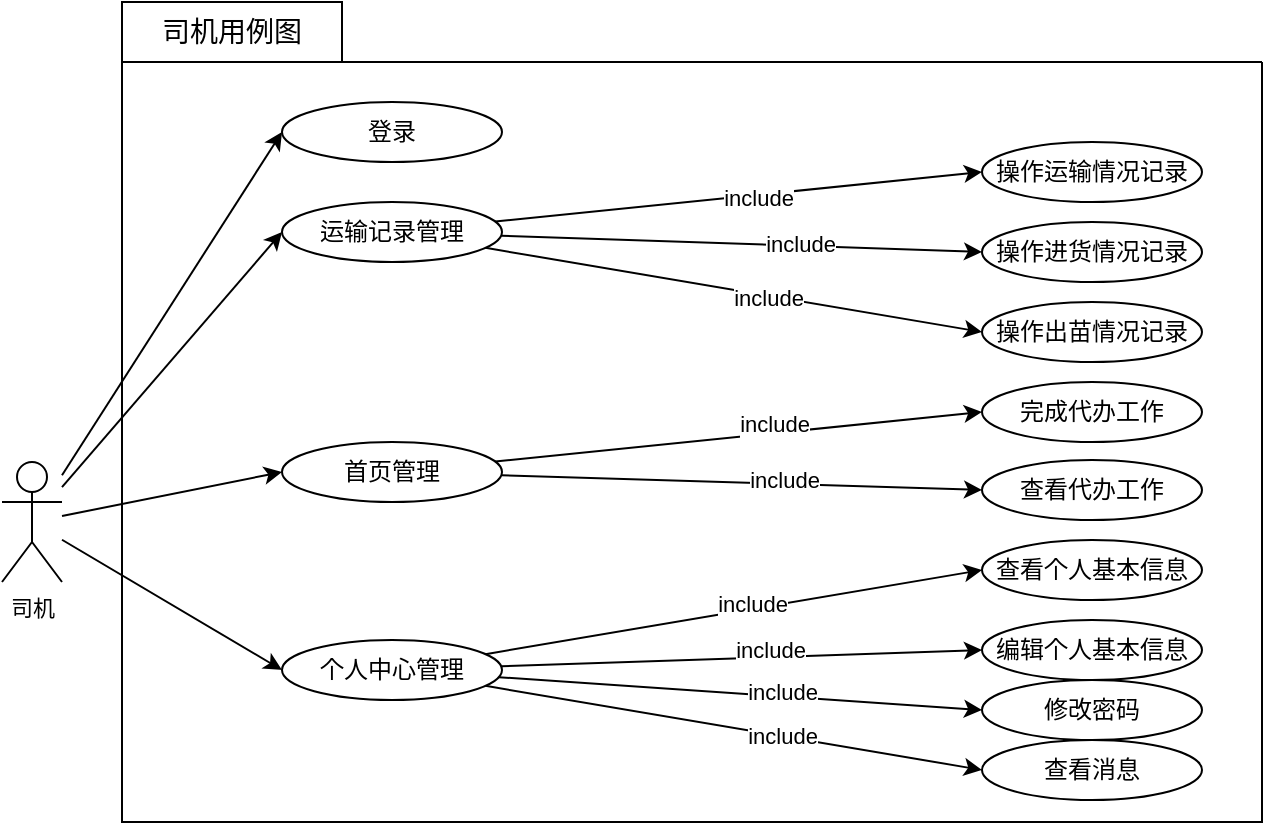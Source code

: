 <mxfile>
    <diagram id="B-ABeejAcrw1ntf1vOuE" name="第 1 页">
        <mxGraphModel dx="1260" dy="731" grid="1" gridSize="10" guides="1" tooltips="1" connect="1" arrows="1" fold="1" page="1" pageScale="1" pageWidth="827" pageHeight="1169" math="0" shadow="0">
            <root>
                <mxCell id="0"/>
                <mxCell id="1" parent="0"/>
                <mxCell id="2" value="&#10;&#10;" style="swimlane;startSize=0;" vertex="1" parent="1">
                    <mxGeometry x="140" y="60" width="570" height="380" as="geometry">
                        <mxRectangle x="140" y="60" width="50" height="40" as="alternateBounds"/>
                    </mxGeometry>
                </mxCell>
                <mxCell id="3" value="登录" style="ellipse;whiteSpace=wrap;html=1;" vertex="1" parent="2">
                    <mxGeometry x="80" y="20" width="110" height="30" as="geometry"/>
                </mxCell>
                <mxCell id="23" style="edgeStyle=none;html=1;entryX=0;entryY=0.5;entryDx=0;entryDy=0;fontSize=11;" edge="1" parent="2" source="29" target="30">
                    <mxGeometry relative="1" as="geometry"/>
                </mxCell>
                <mxCell id="24" value="include" style="edgeLabel;html=1;align=center;verticalAlign=middle;resizable=0;points=[];fontSize=11;" vertex="1" connectable="0" parent="23">
                    <mxGeometry x="0.075" y="-1" relative="1" as="geometry">
                        <mxPoint as="offset"/>
                    </mxGeometry>
                </mxCell>
                <mxCell id="25" style="edgeStyle=none;html=1;entryX=0;entryY=0.5;entryDx=0;entryDy=0;fontSize=11;" edge="1" parent="2" source="29" target="31">
                    <mxGeometry relative="1" as="geometry"/>
                </mxCell>
                <mxCell id="26" value="include" style="edgeLabel;html=1;align=center;verticalAlign=middle;resizable=0;points=[];fontSize=11;" vertex="1" connectable="0" parent="25">
                    <mxGeometry x="0.239" y="1" relative="1" as="geometry">
                        <mxPoint as="offset"/>
                    </mxGeometry>
                </mxCell>
                <mxCell id="27" style="edgeStyle=none;html=1;entryX=0;entryY=0.5;entryDx=0;entryDy=0;fontSize=11;" edge="1" parent="2" source="29" target="32">
                    <mxGeometry relative="1" as="geometry"/>
                </mxCell>
                <mxCell id="28" value="include" style="edgeLabel;html=1;align=center;verticalAlign=middle;resizable=0;points=[];fontSize=11;" vertex="1" connectable="0" parent="27">
                    <mxGeometry x="0.137" y="-1" relative="1" as="geometry">
                        <mxPoint as="offset"/>
                    </mxGeometry>
                </mxCell>
                <mxCell id="29" value="运输记录管理" style="ellipse;whiteSpace=wrap;html=1;" vertex="1" parent="2">
                    <mxGeometry x="80" y="70" width="110" height="30" as="geometry"/>
                </mxCell>
                <mxCell id="30" value="操作运输情况记录" style="ellipse;whiteSpace=wrap;html=1;" vertex="1" parent="2">
                    <mxGeometry x="430" y="40" width="110" height="30" as="geometry"/>
                </mxCell>
                <mxCell id="31" value="操作进货情况记录" style="ellipse;whiteSpace=wrap;html=1;" vertex="1" parent="2">
                    <mxGeometry x="430" y="80" width="110" height="30" as="geometry"/>
                </mxCell>
                <mxCell id="32" value="操作出苗情况记录" style="ellipse;whiteSpace=wrap;html=1;" vertex="1" parent="2">
                    <mxGeometry x="430" y="120" width="110" height="30" as="geometry"/>
                </mxCell>
                <mxCell id="43" style="edgeStyle=none;html=1;entryX=0;entryY=0.5;entryDx=0;entryDy=0;fontSize=11;" edge="1" parent="2" source="47" target="48">
                    <mxGeometry relative="1" as="geometry"/>
                </mxCell>
                <mxCell id="44" value="include" style="edgeLabel;html=1;align=center;verticalAlign=middle;resizable=0;points=[];fontSize=11;" vertex="1" connectable="0" parent="43">
                    <mxGeometry x="0.15" y="5" relative="1" as="geometry">
                        <mxPoint as="offset"/>
                    </mxGeometry>
                </mxCell>
                <mxCell id="45" style="edgeStyle=none;html=1;entryX=0;entryY=0.5;entryDx=0;entryDy=0;fontSize=11;" edge="1" parent="2" source="47" target="49">
                    <mxGeometry relative="1" as="geometry"/>
                </mxCell>
                <mxCell id="46" value="include" style="edgeLabel;html=1;align=center;verticalAlign=middle;resizable=0;points=[];fontSize=11;" vertex="1" connectable="0" parent="45">
                    <mxGeometry x="0.173" y="2" relative="1" as="geometry">
                        <mxPoint as="offset"/>
                    </mxGeometry>
                </mxCell>
                <mxCell id="47" value="首页管理" style="ellipse;whiteSpace=wrap;html=1;" vertex="1" parent="2">
                    <mxGeometry x="80" y="190" width="110" height="30" as="geometry"/>
                </mxCell>
                <mxCell id="48" value="完成代办工作" style="ellipse;whiteSpace=wrap;html=1;" vertex="1" parent="2">
                    <mxGeometry x="430" y="160" width="110" height="30" as="geometry"/>
                </mxCell>
                <mxCell id="49" value="查看代办工作" style="ellipse;whiteSpace=wrap;html=1;" vertex="1" parent="2">
                    <mxGeometry x="430" y="199" width="110" height="30" as="geometry"/>
                </mxCell>
                <mxCell id="50" style="edgeStyle=none;html=1;entryX=0;entryY=0.5;entryDx=0;entryDy=0;fontSize=11;" edge="1" parent="2" source="58" target="59">
                    <mxGeometry relative="1" as="geometry"/>
                </mxCell>
                <mxCell id="51" value="include" style="edgeLabel;html=1;align=center;verticalAlign=middle;resizable=0;points=[];fontSize=11;" vertex="1" connectable="0" parent="50">
                    <mxGeometry x="0.077" y="3" relative="1" as="geometry">
                        <mxPoint as="offset"/>
                    </mxGeometry>
                </mxCell>
                <mxCell id="52" style="edgeStyle=none;html=1;entryX=0;entryY=0.5;entryDx=0;entryDy=0;fontSize=11;" edge="1" parent="2" source="58" target="60">
                    <mxGeometry relative="1" as="geometry"/>
                </mxCell>
                <mxCell id="53" value="include" style="edgeLabel;html=1;align=center;verticalAlign=middle;resizable=0;points=[];fontSize=11;" vertex="1" connectable="0" parent="52">
                    <mxGeometry x="0.114" y="4" relative="1" as="geometry">
                        <mxPoint as="offset"/>
                    </mxGeometry>
                </mxCell>
                <mxCell id="54" style="edgeStyle=none;html=1;entryX=0;entryY=0.5;entryDx=0;entryDy=0;fontSize=11;" edge="1" parent="2" source="58" target="61">
                    <mxGeometry relative="1" as="geometry"/>
                </mxCell>
                <mxCell id="55" value="include" style="edgeLabel;html=1;align=center;verticalAlign=middle;resizable=0;points=[];fontSize=11;" vertex="1" connectable="0" parent="54">
                    <mxGeometry x="0.169" y="2" relative="1" as="geometry">
                        <mxPoint as="offset"/>
                    </mxGeometry>
                </mxCell>
                <mxCell id="56" style="edgeStyle=none;html=1;entryX=0;entryY=0.5;entryDx=0;entryDy=0;fontSize=11;" edge="1" parent="2" source="58" target="62">
                    <mxGeometry relative="1" as="geometry"/>
                </mxCell>
                <mxCell id="57" value="include" style="edgeLabel;html=1;align=center;verticalAlign=middle;resizable=0;points=[];fontSize=11;" vertex="1" connectable="0" parent="56">
                    <mxGeometry x="0.191" y="1" relative="1" as="geometry">
                        <mxPoint y="1" as="offset"/>
                    </mxGeometry>
                </mxCell>
                <mxCell id="58" value="个人中心管理" style="ellipse;whiteSpace=wrap;html=1;" vertex="1" parent="2">
                    <mxGeometry x="80" y="289" width="110" height="30" as="geometry"/>
                </mxCell>
                <mxCell id="59" value="查看个人基本信息" style="ellipse;whiteSpace=wrap;html=1;" vertex="1" parent="2">
                    <mxGeometry x="430" y="239" width="110" height="30" as="geometry"/>
                </mxCell>
                <mxCell id="60" value="编辑个人基本信息" style="ellipse;whiteSpace=wrap;html=1;" vertex="1" parent="2">
                    <mxGeometry x="430" y="279" width="110" height="30" as="geometry"/>
                </mxCell>
                <mxCell id="61" value="修改密码" style="ellipse;whiteSpace=wrap;html=1;" vertex="1" parent="2">
                    <mxGeometry x="430" y="309" width="110" height="30" as="geometry"/>
                </mxCell>
                <mxCell id="62" value="查看消息" style="ellipse;whiteSpace=wrap;html=1;" vertex="1" parent="2">
                    <mxGeometry x="430" y="339" width="110" height="30" as="geometry"/>
                </mxCell>
                <mxCell id="86" style="edgeStyle=none;html=1;entryX=0;entryY=0.5;entryDx=0;entryDy=0;fontSize=11;" edge="1" parent="1" source="94" target="3">
                    <mxGeometry relative="1" as="geometry"/>
                </mxCell>
                <mxCell id="88" style="edgeStyle=none;html=1;entryX=0;entryY=0.5;entryDx=0;entryDy=0;fontSize=11;" edge="1" parent="1" source="94" target="29">
                    <mxGeometry relative="1" as="geometry"/>
                </mxCell>
                <mxCell id="90" style="edgeStyle=none;html=1;entryX=0;entryY=0.5;entryDx=0;entryDy=0;fontSize=11;" edge="1" parent="1" source="94" target="47">
                    <mxGeometry relative="1" as="geometry"/>
                </mxCell>
                <mxCell id="91" style="edgeStyle=none;html=1;entryX=0;entryY=0.5;entryDx=0;entryDy=0;fontSize=11;" edge="1" parent="1" source="94" target="58">
                    <mxGeometry relative="1" as="geometry"/>
                </mxCell>
                <mxCell id="94" value="司机" style="shape=umlActor;verticalLabelPosition=bottom;verticalAlign=top;html=1;outlineConnect=0;fontSize=11;" vertex="1" parent="1">
                    <mxGeometry x="80" y="260" width="30" height="60" as="geometry"/>
                </mxCell>
                <mxCell id="95" value="&lt;font style=&quot;font-size: 14px;&quot;&gt;司机用例图&lt;/font&gt;" style="rounded=0;whiteSpace=wrap;html=1;fontSize=11;" vertex="1" parent="1">
                    <mxGeometry x="140" y="30" width="110" height="30" as="geometry"/>
                </mxCell>
            </root>
        </mxGraphModel>
    </diagram>
</mxfile>